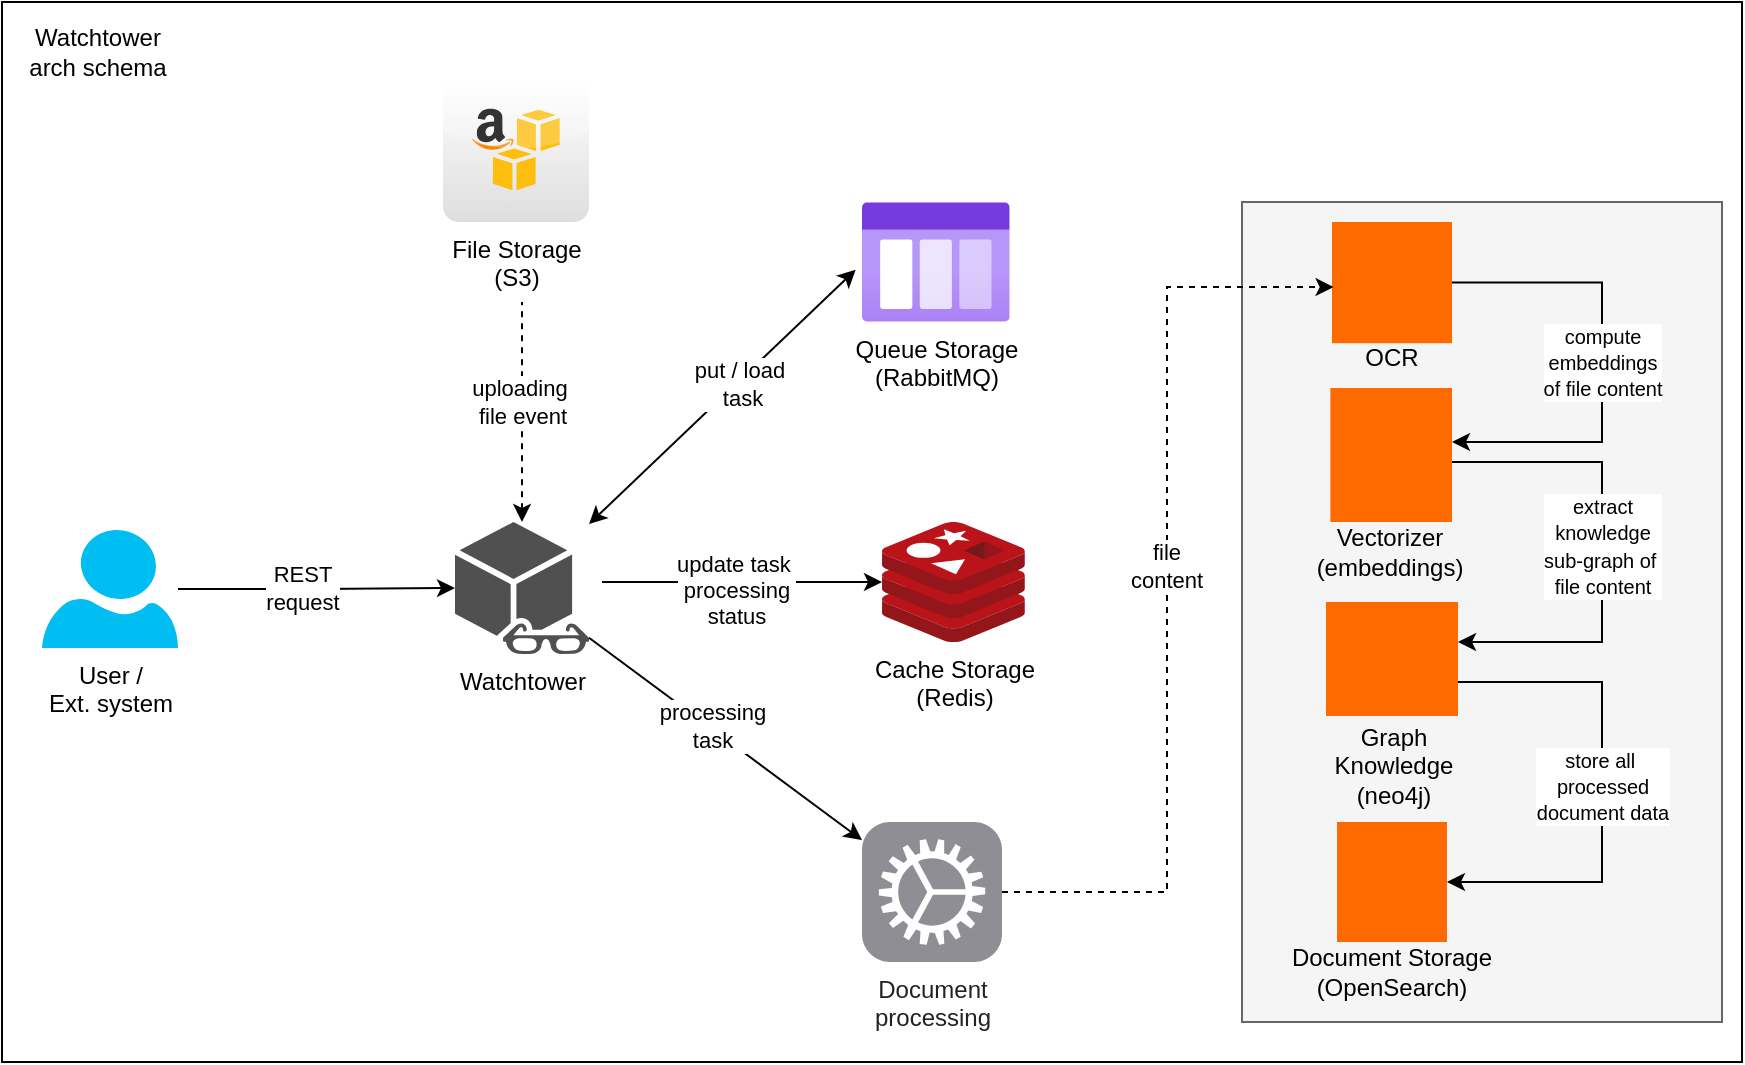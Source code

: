 <mxfile version="26.1.1">
  <diagram name="Page-1" id="-H_mtQnk-PTXWXPvYvuk">
    <mxGraphModel dx="2411" dy="1734" grid="1" gridSize="10" guides="1" tooltips="1" connect="1" arrows="1" fold="1" page="1" pageScale="1" pageWidth="1169" pageHeight="827" math="0" shadow="0">
      <root>
        <mxCell id="0" />
        <mxCell id="1" parent="0" />
        <mxCell id="buNy8_pUZ31k1adDsSU7-52" value="" style="rounded=0;whiteSpace=wrap;html=1;" vertex="1" parent="1">
          <mxGeometry x="-1070" y="-800" width="870" height="530" as="geometry" />
        </mxCell>
        <mxCell id="buNy8_pUZ31k1adDsSU7-35" value="" style="rounded=0;whiteSpace=wrap;html=1;fillColor=#f5f5f5;fontColor=#333333;strokeColor=#666666;" vertex="1" parent="1">
          <mxGeometry x="-450" y="-700" width="240" height="410" as="geometry" />
        </mxCell>
        <mxCell id="buNy8_pUZ31k1adDsSU7-4" value="Queue Storage&lt;div&gt;(RabbitMQ)&lt;/div&gt;" style="image;aspect=fixed;html=1;points=[];align=center;fontSize=12;image=img/lib/azure2/general/Storage_Queue.svg;" vertex="1" parent="1">
          <mxGeometry x="-640" y="-700" width="73.85" height="60" as="geometry" />
        </mxCell>
        <mxCell id="buNy8_pUZ31k1adDsSU7-5" value="Cache Storage&lt;div&gt;(Redis)&lt;/div&gt;" style="image;sketch=0;aspect=fixed;html=1;points=[];align=center;fontSize=12;image=img/lib/mscae/Cache_Redis_Product.svg;" vertex="1" parent="1">
          <mxGeometry x="-630.0" y="-540" width="71.43" height="60" as="geometry" />
        </mxCell>
        <mxCell id="buNy8_pUZ31k1adDsSU7-6" value="File Storage&lt;br&gt;(S3)" style="dashed=0;outlineConnect=0;html=1;align=center;labelPosition=center;verticalLabelPosition=bottom;verticalAlign=top;shape=mxgraph.webicons.aws_s3;gradientColor=#DFDEDE" vertex="1" parent="1">
          <mxGeometry x="-849.5" y="-762" width="73" height="72" as="geometry" />
        </mxCell>
        <mxCell id="buNy8_pUZ31k1adDsSU7-10" style="rounded=0;orthogonalLoop=1;jettySize=auto;html=1;startArrow=classic;startFill=1;entryX=-0.043;entryY=0.565;entryDx=0;entryDy=0;entryPerimeter=0;" edge="1" parent="1" source="buNy8_pUZ31k1adDsSU7-8" target="buNy8_pUZ31k1adDsSU7-4">
          <mxGeometry relative="1" as="geometry">
            <mxPoint x="-770" y="-530" as="sourcePoint" />
            <mxPoint x="-710" y="-650" as="targetPoint" />
          </mxGeometry>
        </mxCell>
        <mxCell id="buNy8_pUZ31k1adDsSU7-18" value="put / load&amp;nbsp;&lt;div&gt;task&lt;/div&gt;" style="edgeLabel;html=1;align=center;verticalAlign=middle;resizable=0;points=[];" vertex="1" connectable="0" parent="buNy8_pUZ31k1adDsSU7-10">
          <mxGeometry x="-0.075" relative="1" as="geometry">
            <mxPoint x="15" y="-12" as="offset" />
          </mxGeometry>
        </mxCell>
        <mxCell id="buNy8_pUZ31k1adDsSU7-12" style="rounded=0;orthogonalLoop=1;jettySize=auto;html=1;startArrow=none;startFill=0;" edge="1" parent="1" target="buNy8_pUZ31k1adDsSU7-5">
          <mxGeometry relative="1" as="geometry">
            <mxPoint x="-770" y="-510" as="sourcePoint" />
          </mxGeometry>
        </mxCell>
        <mxCell id="buNy8_pUZ31k1adDsSU7-20" value="update&amp;nbsp;&lt;span style=&quot;background-color: light-dark(#ffffff, var(--ge-dark-color, #121212)); color: light-dark(rgb(0, 0, 0), rgb(255, 255, 255));&quot;&gt;task&amp;nbsp;&lt;/span&gt;&lt;div&gt;&lt;span style=&quot;color: light-dark(rgb(0, 0, 0), rgb(255, 255, 255)); background-color: light-dark(#ffffff, var(--ge-dark-color, #121212));&quot;&gt;processing&lt;/span&gt;&lt;/div&gt;&lt;div&gt;&lt;span style=&quot;color: light-dark(rgb(0, 0, 0), rgb(255, 255, 255)); background-color: light-dark(#ffffff, var(--ge-dark-color, #121212));&quot;&gt;status&lt;/span&gt;&lt;/div&gt;" style="edgeLabel;html=1;align=center;verticalAlign=middle;resizable=0;points=[];" vertex="1" connectable="0" parent="buNy8_pUZ31k1adDsSU7-12">
          <mxGeometry x="0.149" y="1" relative="1" as="geometry">
            <mxPoint x="-14" y="5" as="offset" />
          </mxGeometry>
        </mxCell>
        <mxCell id="buNy8_pUZ31k1adDsSU7-15" style="rounded=0;orthogonalLoop=1;jettySize=auto;html=1;startArrow=classic;startFill=1;endArrow=none;dashed=1;" edge="1" parent="1" source="buNy8_pUZ31k1adDsSU7-8">
          <mxGeometry relative="1" as="geometry">
            <mxPoint x="-830" y="-550" as="sourcePoint" />
            <mxPoint x="-810" y="-650" as="targetPoint" />
          </mxGeometry>
        </mxCell>
        <mxCell id="buNy8_pUZ31k1adDsSU7-21" value="&lt;div&gt;uploading&lt;span style=&quot;background-color: light-dark(#ffffff, var(--ge-dark-color, #121212)); color: light-dark(rgb(0, 0, 0), rgb(255, 255, 255));&quot;&gt;&amp;nbsp;&lt;/span&gt;&lt;/div&gt;&lt;div&gt;&lt;span style=&quot;background-color: light-dark(#ffffff, var(--ge-dark-color, #121212)); color: light-dark(rgb(0, 0, 0), rgb(255, 255, 255));&quot;&gt;file e&lt;/span&gt;&lt;span style=&quot;background-color: light-dark(#ffffff, var(--ge-dark-color, #121212)); color: light-dark(rgb(0, 0, 0), rgb(255, 255, 255));&quot;&gt;vent&lt;/span&gt;&lt;/div&gt;" style="edgeLabel;html=1;align=center;verticalAlign=middle;resizable=0;points=[];" vertex="1" connectable="0" parent="buNy8_pUZ31k1adDsSU7-15">
          <mxGeometry x="-0.399" y="1" relative="1" as="geometry">
            <mxPoint x="1" y="-27" as="offset" />
          </mxGeometry>
        </mxCell>
        <mxCell id="buNy8_pUZ31k1adDsSU7-8" value="Watchtower" style="sketch=0;pointerEvents=1;shadow=0;dashed=0;html=1;strokeColor=none;fillColor=#505050;labelPosition=center;verticalLabelPosition=bottom;verticalAlign=top;outlineConnect=0;align=center;shape=mxgraph.office.communications.watcher_node;" vertex="1" parent="1">
          <mxGeometry x="-843.5" y="-540" width="67" height="66" as="geometry" />
        </mxCell>
        <mxCell id="buNy8_pUZ31k1adDsSU7-14" style="edgeStyle=orthogonalEdgeStyle;rounded=0;orthogonalLoop=1;jettySize=auto;html=1;" edge="1" parent="1" source="buNy8_pUZ31k1adDsSU7-13" target="buNy8_pUZ31k1adDsSU7-8">
          <mxGeometry relative="1" as="geometry" />
        </mxCell>
        <mxCell id="buNy8_pUZ31k1adDsSU7-41" value="REST&lt;div&gt;request&lt;/div&gt;" style="edgeLabel;html=1;align=center;verticalAlign=middle;resizable=0;points=[];" vertex="1" connectable="0" parent="buNy8_pUZ31k1adDsSU7-14">
          <mxGeometry x="-0.112" y="1" relative="1" as="geometry">
            <mxPoint as="offset" />
          </mxGeometry>
        </mxCell>
        <mxCell id="buNy8_pUZ31k1adDsSU7-13" value="User /&lt;div&gt;Ext. system&lt;/div&gt;" style="verticalLabelPosition=bottom;html=1;verticalAlign=top;align=center;strokeColor=none;fillColor=#00BEF2;shape=mxgraph.azure.user;" vertex="1" parent="1">
          <mxGeometry x="-1050" y="-536" width="68" height="59" as="geometry" />
        </mxCell>
        <mxCell id="buNy8_pUZ31k1adDsSU7-23" value="" style="points=[];aspect=fixed;html=1;align=center;shadow=0;dashed=0;fillColor=#FF6A00;strokeColor=none;shape=mxgraph.alibaba_cloud.elasticsearch;" vertex="1" parent="1">
          <mxGeometry x="-402.48" y="-390" width="54.97" height="60" as="geometry" />
        </mxCell>
        <mxCell id="buNy8_pUZ31k1adDsSU7-25" value="Document Storage&lt;div&gt;(OpenSearch)&lt;/div&gt;" style="text;html=1;align=center;verticalAlign=middle;whiteSpace=wrap;rounded=0;" vertex="1" parent="1">
          <mxGeometry x="-430" y="-330" width="110" height="30" as="geometry" />
        </mxCell>
        <mxCell id="buNy8_pUZ31k1adDsSU7-44" value="&lt;font style=&quot;font-size: 10px;&quot;&gt;compute&lt;/font&gt;&lt;div&gt;&lt;div&gt;&lt;font style=&quot;font-size: 10px;&quot;&gt;embeddings&lt;/font&gt;&lt;/div&gt;&lt;/div&gt;&lt;div&gt;&lt;font style=&quot;font-size: 10px;&quot;&gt;of file content&lt;/font&gt;&lt;/div&gt;" style="edgeStyle=orthogonalEdgeStyle;rounded=0;orthogonalLoop=1;jettySize=auto;html=1;" edge="1" parent="1" source="buNy8_pUZ31k1adDsSU7-28" target="buNy8_pUZ31k1adDsSU7-31">
          <mxGeometry relative="1" as="geometry">
            <Array as="points">
              <mxPoint x="-270" y="-660" />
              <mxPoint x="-270" y="-580" />
            </Array>
          </mxGeometry>
        </mxCell>
        <mxCell id="buNy8_pUZ31k1adDsSU7-28" value="" style="points=[];aspect=fixed;html=1;align=center;shadow=0;dashed=0;fillColor=#FF6A00;strokeColor=none;shape=mxgraph.alibaba_cloud.ocr_optical_character_recognition;" vertex="1" parent="1">
          <mxGeometry x="-405" y="-690" width="60" height="60.6" as="geometry" />
        </mxCell>
        <mxCell id="buNy8_pUZ31k1adDsSU7-29" value="OCR" style="text;html=1;align=center;verticalAlign=middle;whiteSpace=wrap;rounded=0;" vertex="1" parent="1">
          <mxGeometry x="-405" y="-637" width="60" height="30" as="geometry" />
        </mxCell>
        <mxCell id="buNy8_pUZ31k1adDsSU7-45" style="edgeStyle=orthogonalEdgeStyle;rounded=0;orthogonalLoop=1;jettySize=auto;html=1;" edge="1" parent="1" source="buNy8_pUZ31k1adDsSU7-31" target="buNy8_pUZ31k1adDsSU7-37">
          <mxGeometry relative="1" as="geometry">
            <Array as="points">
              <mxPoint x="-270" y="-570" />
              <mxPoint x="-270" y="-480" />
            </Array>
          </mxGeometry>
        </mxCell>
        <mxCell id="buNy8_pUZ31k1adDsSU7-48" value="&lt;font style=&quot;font-size: 10px;&quot;&gt;extract&lt;/font&gt;&lt;div&gt;&lt;font style=&quot;font-size: 10px;&quot;&gt;knowledge&lt;/font&gt;&lt;/div&gt;&lt;div&gt;&lt;font style=&quot;font-size: 10px;&quot;&gt;sub-graph&amp;nbsp;&lt;span style=&quot;background-color: light-dark(#ffffff, var(--ge-dark-color, #121212)); color: light-dark(rgb(0, 0, 0), rgb(255, 255, 255));&quot;&gt;of&amp;nbsp;&lt;br&gt;&lt;/span&gt;&lt;span style=&quot;color: light-dark(rgb(0, 0, 0), rgb(255, 255, 255)); background-color: light-dark(#ffffff, var(--ge-dark-color, #121212));&quot;&gt;file content&lt;/span&gt;&lt;/font&gt;&lt;/div&gt;" style="edgeLabel;html=1;align=center;verticalAlign=middle;resizable=0;points=[];" vertex="1" connectable="0" parent="buNy8_pUZ31k1adDsSU7-45">
          <mxGeometry x="-0.016" relative="1" as="geometry">
            <mxPoint as="offset" />
          </mxGeometry>
        </mxCell>
        <mxCell id="buNy8_pUZ31k1adDsSU7-31" value="" style="points=[];aspect=fixed;html=1;align=center;shadow=0;dashed=0;fillColor=#FF6A00;strokeColor=none;shape=mxgraph.alibaba_cloud.nlp_natural_language_processing;" vertex="1" parent="1">
          <mxGeometry x="-405.81" y="-607" width="60.81" height="67" as="geometry" />
        </mxCell>
        <mxCell id="buNy8_pUZ31k1adDsSU7-33" value="Vectorizer&lt;div&gt;(embeddings)&lt;/div&gt;" style="text;html=1;align=center;verticalAlign=middle;whiteSpace=wrap;rounded=0;" vertex="1" parent="1">
          <mxGeometry x="-405.81" y="-540" width="60" height="30" as="geometry" />
        </mxCell>
        <mxCell id="buNy8_pUZ31k1adDsSU7-36" value="&lt;font style=&quot;font-size: 12px;&quot;&gt;Document&lt;/font&gt;&lt;div&gt;&lt;font style=&quot;font-size: 12px;&quot;&gt;processing&lt;/font&gt;&lt;/div&gt;" style="html=1;strokeWidth=1;shadow=0;dashed=0;shape=mxgraph.ios7.misc.settings;fillColor=#8F8E94;strokeColor=none;buttonText=;strokeColor2=#222222;fontColor=#222222;fontSize=8;verticalLabelPosition=bottom;verticalAlign=top;align=center;sketch=0;" vertex="1" parent="1">
          <mxGeometry x="-640" y="-390" width="70" height="70" as="geometry" />
        </mxCell>
        <mxCell id="buNy8_pUZ31k1adDsSU7-46" style="edgeStyle=orthogonalEdgeStyle;rounded=0;orthogonalLoop=1;jettySize=auto;html=1;" edge="1" parent="1" source="buNy8_pUZ31k1adDsSU7-37" target="buNy8_pUZ31k1adDsSU7-23">
          <mxGeometry relative="1" as="geometry">
            <Array as="points">
              <mxPoint x="-270" y="-460" />
              <mxPoint x="-270" y="-360" />
            </Array>
          </mxGeometry>
        </mxCell>
        <mxCell id="buNy8_pUZ31k1adDsSU7-49" value="&lt;font style=&quot;font-size: 10px;&quot;&gt;store&amp;nbsp;&lt;span style=&quot;background-color: light-dark(#ffffff, var(--ge-dark-color, #121212)); color: light-dark(rgb(0, 0, 0), rgb(255, 255, 255));&quot;&gt;all&amp;nbsp;&lt;/span&gt;&lt;/font&gt;&lt;div&gt;&lt;span style=&quot;background-color: light-dark(#ffffff, var(--ge-dark-color, #121212)); color: light-dark(rgb(0, 0, 0), rgb(255, 255, 255));&quot;&gt;&lt;font style=&quot;font-size: 10px;&quot;&gt;processed&lt;/font&gt;&lt;/span&gt;&lt;/div&gt;&lt;div&gt;&lt;font style=&quot;font-size: 10px;&quot;&gt;document data&lt;/font&gt;&lt;/div&gt;" style="edgeLabel;html=1;align=center;verticalAlign=middle;resizable=0;points=[];" vertex="1" connectable="0" parent="buNy8_pUZ31k1adDsSU7-46">
          <mxGeometry x="-0.012" relative="1" as="geometry">
            <mxPoint as="offset" />
          </mxGeometry>
        </mxCell>
        <mxCell id="buNy8_pUZ31k1adDsSU7-37" value="" style="points=[];aspect=fixed;html=1;align=center;shadow=0;dashed=0;fillColor=#FF6A00;strokeColor=none;shape=mxgraph.alibaba_cloud.gdb_graph_database;" vertex="1" parent="1">
          <mxGeometry x="-408.01" y="-500" width="66.02" height="57" as="geometry" />
        </mxCell>
        <mxCell id="buNy8_pUZ31k1adDsSU7-38" value="Graph Knowledge&lt;div&gt;(neo4j)&lt;/div&gt;" style="text;html=1;align=center;verticalAlign=middle;whiteSpace=wrap;rounded=0;" vertex="1" parent="1">
          <mxGeometry x="-408.01" y="-433" width="68.01" height="30" as="geometry" />
        </mxCell>
        <mxCell id="buNy8_pUZ31k1adDsSU7-42" style="rounded=0;orthogonalLoop=1;jettySize=auto;html=1;" edge="1" parent="1" source="buNy8_pUZ31k1adDsSU7-8" target="buNy8_pUZ31k1adDsSU7-36">
          <mxGeometry relative="1" as="geometry" />
        </mxCell>
        <mxCell id="buNy8_pUZ31k1adDsSU7-43" value="&lt;div&gt;processing&lt;/div&gt;&lt;div&gt;task&lt;/div&gt;" style="edgeLabel;html=1;align=center;verticalAlign=middle;resizable=0;points=[];" vertex="1" connectable="0" parent="buNy8_pUZ31k1adDsSU7-42">
          <mxGeometry x="-0.113" y="1" relative="1" as="geometry">
            <mxPoint as="offset" />
          </mxGeometry>
        </mxCell>
        <mxCell id="buNy8_pUZ31k1adDsSU7-50" style="edgeStyle=orthogonalEdgeStyle;rounded=0;orthogonalLoop=1;jettySize=auto;html=1;entryX=0.013;entryY=0.537;entryDx=0;entryDy=0;entryPerimeter=0;dashed=1;" edge="1" parent="1" source="buNy8_pUZ31k1adDsSU7-36" target="buNy8_pUZ31k1adDsSU7-28">
          <mxGeometry relative="1" as="geometry" />
        </mxCell>
        <mxCell id="buNy8_pUZ31k1adDsSU7-51" value="file&lt;div&gt;content&lt;/div&gt;" style="edgeLabel;html=1;align=center;verticalAlign=middle;resizable=0;points=[];" vertex="1" connectable="0" parent="buNy8_pUZ31k1adDsSU7-50">
          <mxGeometry x="0.049" y="1" relative="1" as="geometry">
            <mxPoint as="offset" />
          </mxGeometry>
        </mxCell>
        <mxCell id="buNy8_pUZ31k1adDsSU7-53" value="Watchtower&lt;div&gt;arch schema&lt;/div&gt;" style="text;html=1;align=center;verticalAlign=middle;whiteSpace=wrap;rounded=0;" vertex="1" parent="1">
          <mxGeometry x="-1062" y="-790" width="80" height="30" as="geometry" />
        </mxCell>
      </root>
    </mxGraphModel>
  </diagram>
</mxfile>
